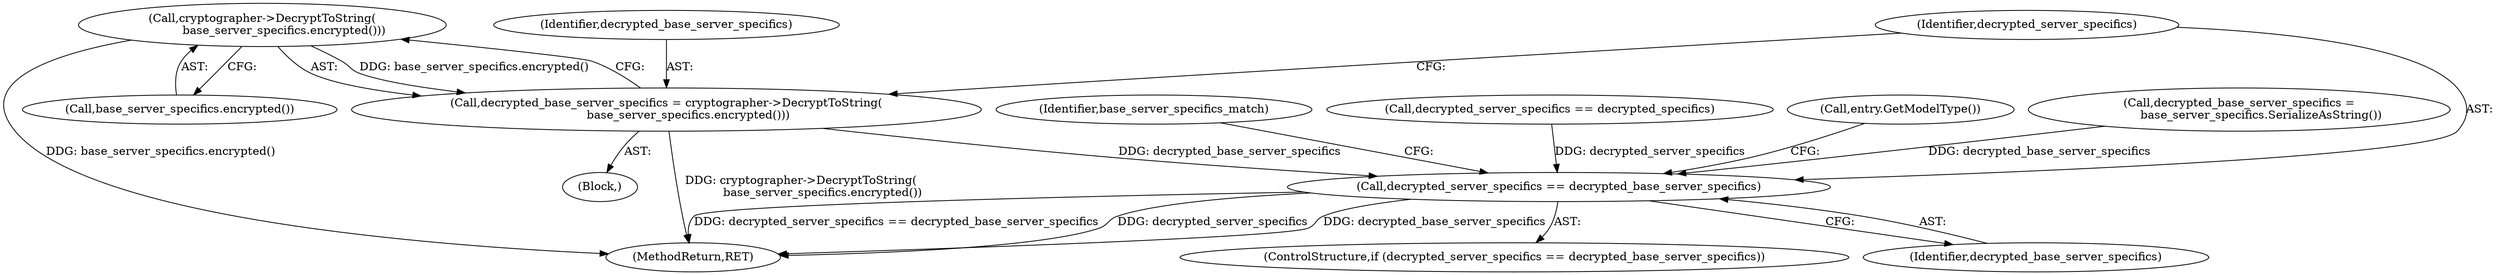 digraph "0_Chrome_fcd3a7a671ecf2d5f46ea34787d27507a914d2f5_5@API" {
"1000283" [label="(Call,cryptographer->DecryptToString(\n            base_server_specifics.encrypted()))"];
"1000281" [label="(Call,decrypted_base_server_specifics = cryptographer->DecryptToString(\n            base_server_specifics.encrypted()))"];
"1000286" [label="(Call,decrypted_server_specifics == decrypted_base_server_specifics)"];
"1000276" [label="(Call,decrypted_base_server_specifics =\n            base_server_specifics.SerializeAsString())"];
"1000287" [label="(Identifier,decrypted_server_specifics)"];
"1000290" [label="(Identifier,base_server_specifics_match)"];
"1000283" [label="(Call,cryptographer->DecryptToString(\n            base_server_specifics.encrypted()))"];
"1000282" [label="(Identifier,decrypted_base_server_specifics)"];
"1000280" [label="(Block,)"];
"1000250" [label="(Call,decrypted_server_specifics == decrypted_specifics)"];
"1000517" [label="(MethodReturn,RET)"];
"1000286" [label="(Call,decrypted_server_specifics == decrypted_base_server_specifics)"];
"1000294" [label="(Call,entry.GetModelType())"];
"1000284" [label="(Call,base_server_specifics.encrypted())"];
"1000285" [label="(ControlStructure,if (decrypted_server_specifics == decrypted_base_server_specifics))"];
"1000281" [label="(Call,decrypted_base_server_specifics = cryptographer->DecryptToString(\n            base_server_specifics.encrypted()))"];
"1000288" [label="(Identifier,decrypted_base_server_specifics)"];
"1000283" -> "1000281"  [label="AST: "];
"1000283" -> "1000284"  [label="CFG: "];
"1000284" -> "1000283"  [label="AST: "];
"1000281" -> "1000283"  [label="CFG: "];
"1000283" -> "1000517"  [label="DDG: base_server_specifics.encrypted()"];
"1000283" -> "1000281"  [label="DDG: base_server_specifics.encrypted()"];
"1000281" -> "1000280"  [label="AST: "];
"1000282" -> "1000281"  [label="AST: "];
"1000287" -> "1000281"  [label="CFG: "];
"1000281" -> "1000517"  [label="DDG: cryptographer->DecryptToString(\n            base_server_specifics.encrypted())"];
"1000281" -> "1000286"  [label="DDG: decrypted_base_server_specifics"];
"1000286" -> "1000285"  [label="AST: "];
"1000286" -> "1000288"  [label="CFG: "];
"1000287" -> "1000286"  [label="AST: "];
"1000288" -> "1000286"  [label="AST: "];
"1000290" -> "1000286"  [label="CFG: "];
"1000294" -> "1000286"  [label="CFG: "];
"1000286" -> "1000517"  [label="DDG: decrypted_server_specifics == decrypted_base_server_specifics"];
"1000286" -> "1000517"  [label="DDG: decrypted_server_specifics"];
"1000286" -> "1000517"  [label="DDG: decrypted_base_server_specifics"];
"1000250" -> "1000286"  [label="DDG: decrypted_server_specifics"];
"1000276" -> "1000286"  [label="DDG: decrypted_base_server_specifics"];
}

